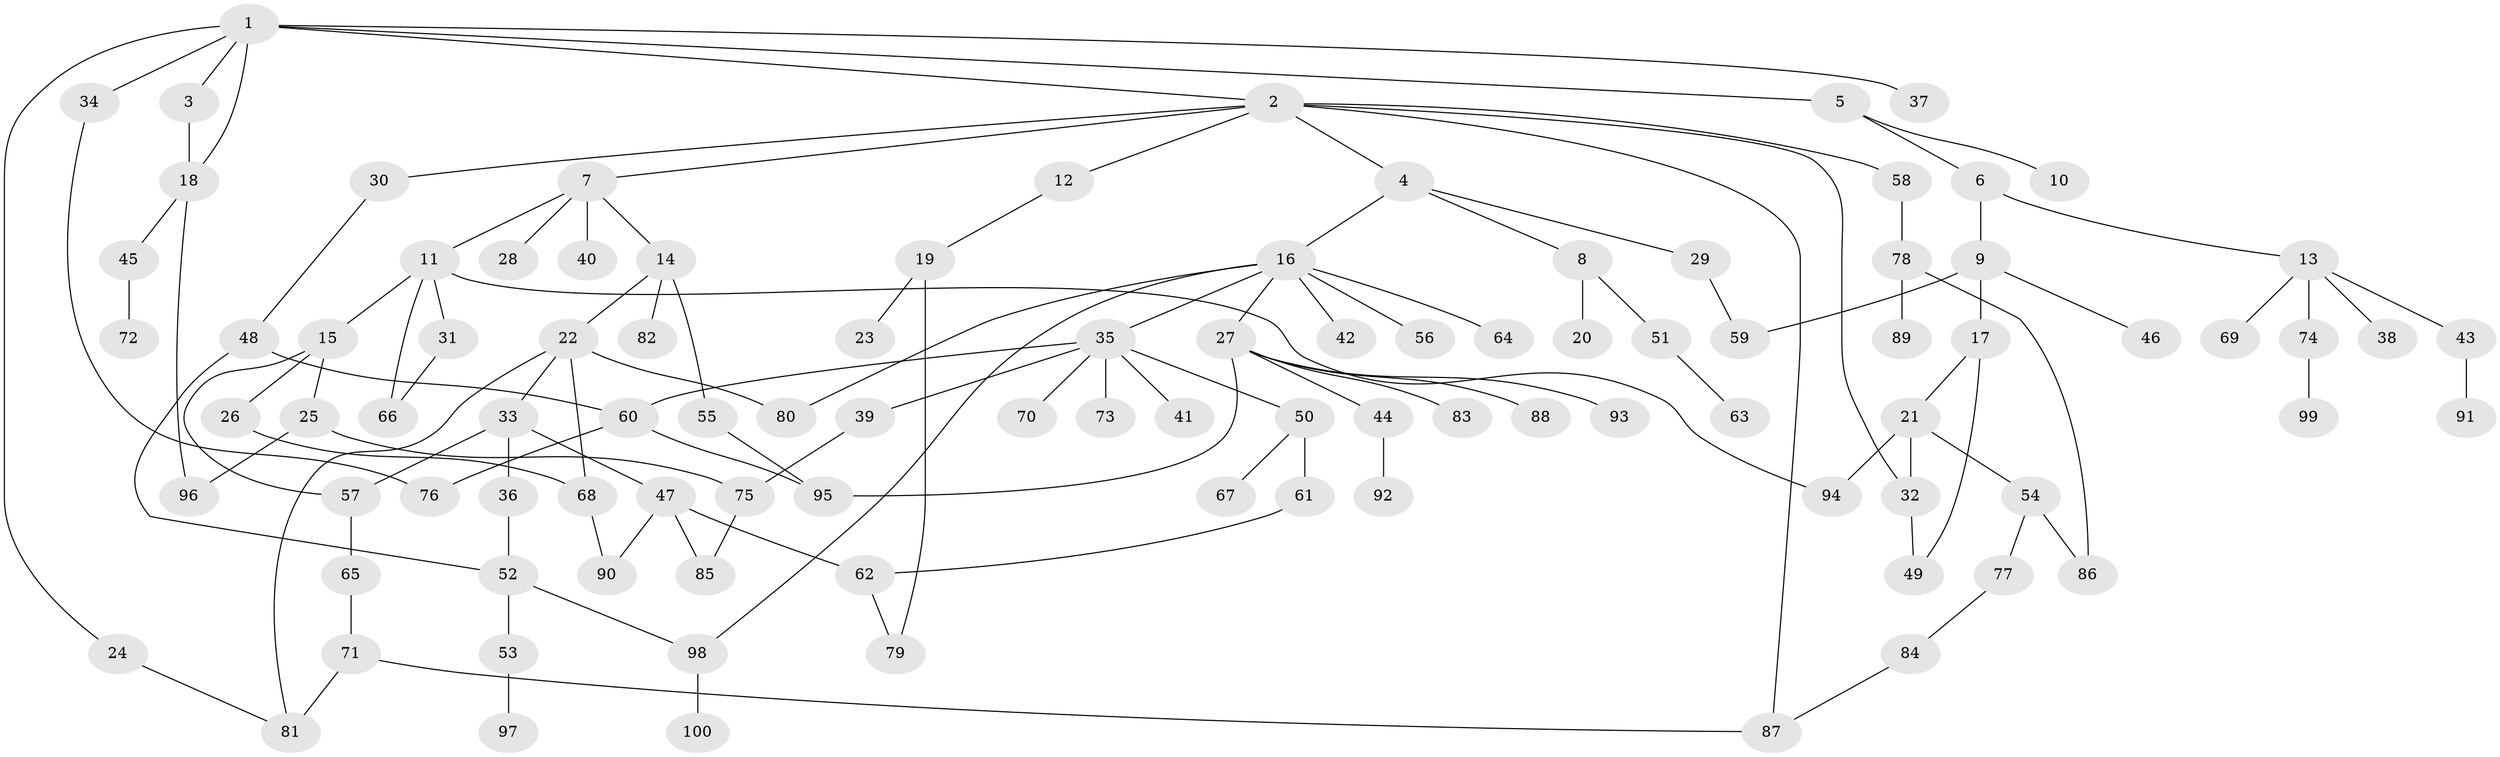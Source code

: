 // Generated by graph-tools (version 1.1) at 2025/54/02/21/25 11:54:43]
// undirected, 100 vertices, 125 edges
graph export_dot {
graph [start="1"]
  node [color=gray90,style=filled];
  1;
  2;
  3;
  4;
  5;
  6;
  7;
  8;
  9;
  10;
  11;
  12;
  13;
  14;
  15;
  16;
  17;
  18;
  19;
  20;
  21;
  22;
  23;
  24;
  25;
  26;
  27;
  28;
  29;
  30;
  31;
  32;
  33;
  34;
  35;
  36;
  37;
  38;
  39;
  40;
  41;
  42;
  43;
  44;
  45;
  46;
  47;
  48;
  49;
  50;
  51;
  52;
  53;
  54;
  55;
  56;
  57;
  58;
  59;
  60;
  61;
  62;
  63;
  64;
  65;
  66;
  67;
  68;
  69;
  70;
  71;
  72;
  73;
  74;
  75;
  76;
  77;
  78;
  79;
  80;
  81;
  82;
  83;
  84;
  85;
  86;
  87;
  88;
  89;
  90;
  91;
  92;
  93;
  94;
  95;
  96;
  97;
  98;
  99;
  100;
  1 -- 2;
  1 -- 3;
  1 -- 5;
  1 -- 24;
  1 -- 34;
  1 -- 37;
  1 -- 18;
  2 -- 4;
  2 -- 7;
  2 -- 12;
  2 -- 30;
  2 -- 32;
  2 -- 58;
  2 -- 87;
  3 -- 18;
  4 -- 8;
  4 -- 16;
  4 -- 29;
  5 -- 6;
  5 -- 10;
  6 -- 9;
  6 -- 13;
  7 -- 11;
  7 -- 14;
  7 -- 28;
  7 -- 40;
  8 -- 20;
  8 -- 51;
  9 -- 17;
  9 -- 46;
  9 -- 59;
  11 -- 15;
  11 -- 31;
  11 -- 94;
  11 -- 66;
  12 -- 19;
  13 -- 38;
  13 -- 43;
  13 -- 69;
  13 -- 74;
  14 -- 22;
  14 -- 55;
  14 -- 82;
  15 -- 25;
  15 -- 26;
  15 -- 57;
  16 -- 27;
  16 -- 35;
  16 -- 42;
  16 -- 56;
  16 -- 64;
  16 -- 80;
  16 -- 98;
  17 -- 21;
  17 -- 49;
  18 -- 45;
  18 -- 96;
  19 -- 23;
  19 -- 79;
  21 -- 54;
  21 -- 94;
  21 -- 32;
  22 -- 33;
  22 -- 68;
  22 -- 80;
  22 -- 81;
  24 -- 81;
  25 -- 75;
  25 -- 96;
  26 -- 68;
  27 -- 44;
  27 -- 83;
  27 -- 88;
  27 -- 93;
  27 -- 95;
  29 -- 59;
  30 -- 48;
  31 -- 66;
  32 -- 49;
  33 -- 36;
  33 -- 47;
  33 -- 57;
  34 -- 76;
  35 -- 39;
  35 -- 41;
  35 -- 50;
  35 -- 70;
  35 -- 73;
  35 -- 60;
  36 -- 52;
  39 -- 75;
  43 -- 91;
  44 -- 92;
  45 -- 72;
  47 -- 62;
  47 -- 85;
  47 -- 90;
  48 -- 60;
  48 -- 52;
  50 -- 61;
  50 -- 67;
  51 -- 63;
  52 -- 53;
  52 -- 98;
  53 -- 97;
  54 -- 77;
  54 -- 86;
  55 -- 95;
  57 -- 65;
  58 -- 78;
  60 -- 95;
  60 -- 76;
  61 -- 62;
  62 -- 79;
  65 -- 71;
  68 -- 90;
  71 -- 81;
  71 -- 87;
  74 -- 99;
  75 -- 85;
  77 -- 84;
  78 -- 86;
  78 -- 89;
  84 -- 87;
  98 -- 100;
}
